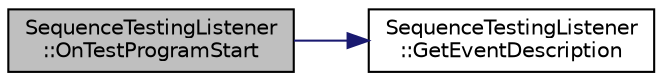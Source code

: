 digraph "SequenceTestingListener::OnTestProgramStart"
{
 // LATEX_PDF_SIZE
  bgcolor="transparent";
  edge [fontname="Helvetica",fontsize="10",labelfontname="Helvetica",labelfontsize="10"];
  node [fontname="Helvetica",fontsize="10",shape=record];
  rankdir="LR";
  Node1 [label="SequenceTestingListener\l::OnTestProgramStart",height=0.2,width=0.4,color="black", fillcolor="grey75", style="filled", fontcolor="black",tooltip=" "];
  Node1 -> Node2 [color="midnightblue",fontsize="10",style="solid",fontname="Helvetica"];
  Node2 [label="SequenceTestingListener\l::GetEventDescription",height=0.2,width=0.4,color="black",URL="$classSequenceTestingListener.html#adc3ddea0d1af961470237ed96433e945",tooltip=" "];
}
